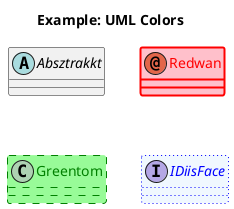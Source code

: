 @startuml ankh-uml
title Example: UML Colors
abstract   Absztrakkt
annotation Redwan #pink;line:red;line.bold;text:red
class      Greentom      #palegreen;line:green;line.dashed;text:green
interface  IDiisFace #aliceblue;line:blue;line.dotted;text:blue
@enduml
